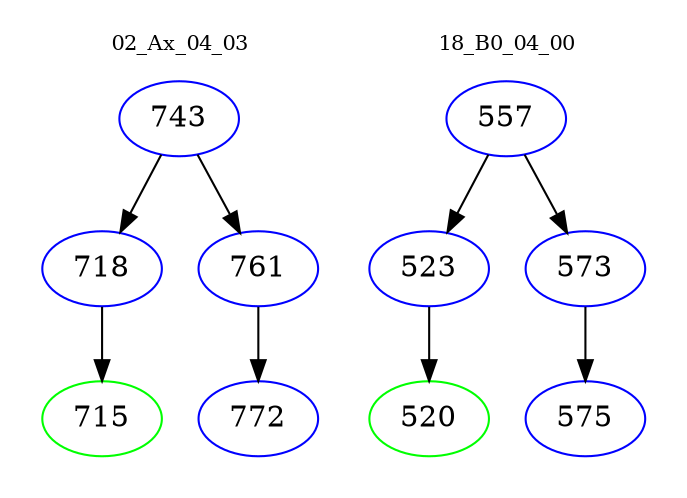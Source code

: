 digraph{
subgraph cluster_0 {
color = white
label = "02_Ax_04_03";
fontsize=10;
T0_743 [label="743", color="blue"]
T0_743 -> T0_718 [color="black"]
T0_718 [label="718", color="blue"]
T0_718 -> T0_715 [color="black"]
T0_715 [label="715", color="green"]
T0_743 -> T0_761 [color="black"]
T0_761 [label="761", color="blue"]
T0_761 -> T0_772 [color="black"]
T0_772 [label="772", color="blue"]
}
subgraph cluster_1 {
color = white
label = "18_B0_04_00";
fontsize=10;
T1_557 [label="557", color="blue"]
T1_557 -> T1_523 [color="black"]
T1_523 [label="523", color="blue"]
T1_523 -> T1_520 [color="black"]
T1_520 [label="520", color="green"]
T1_557 -> T1_573 [color="black"]
T1_573 [label="573", color="blue"]
T1_573 -> T1_575 [color="black"]
T1_575 [label="575", color="blue"]
}
}
